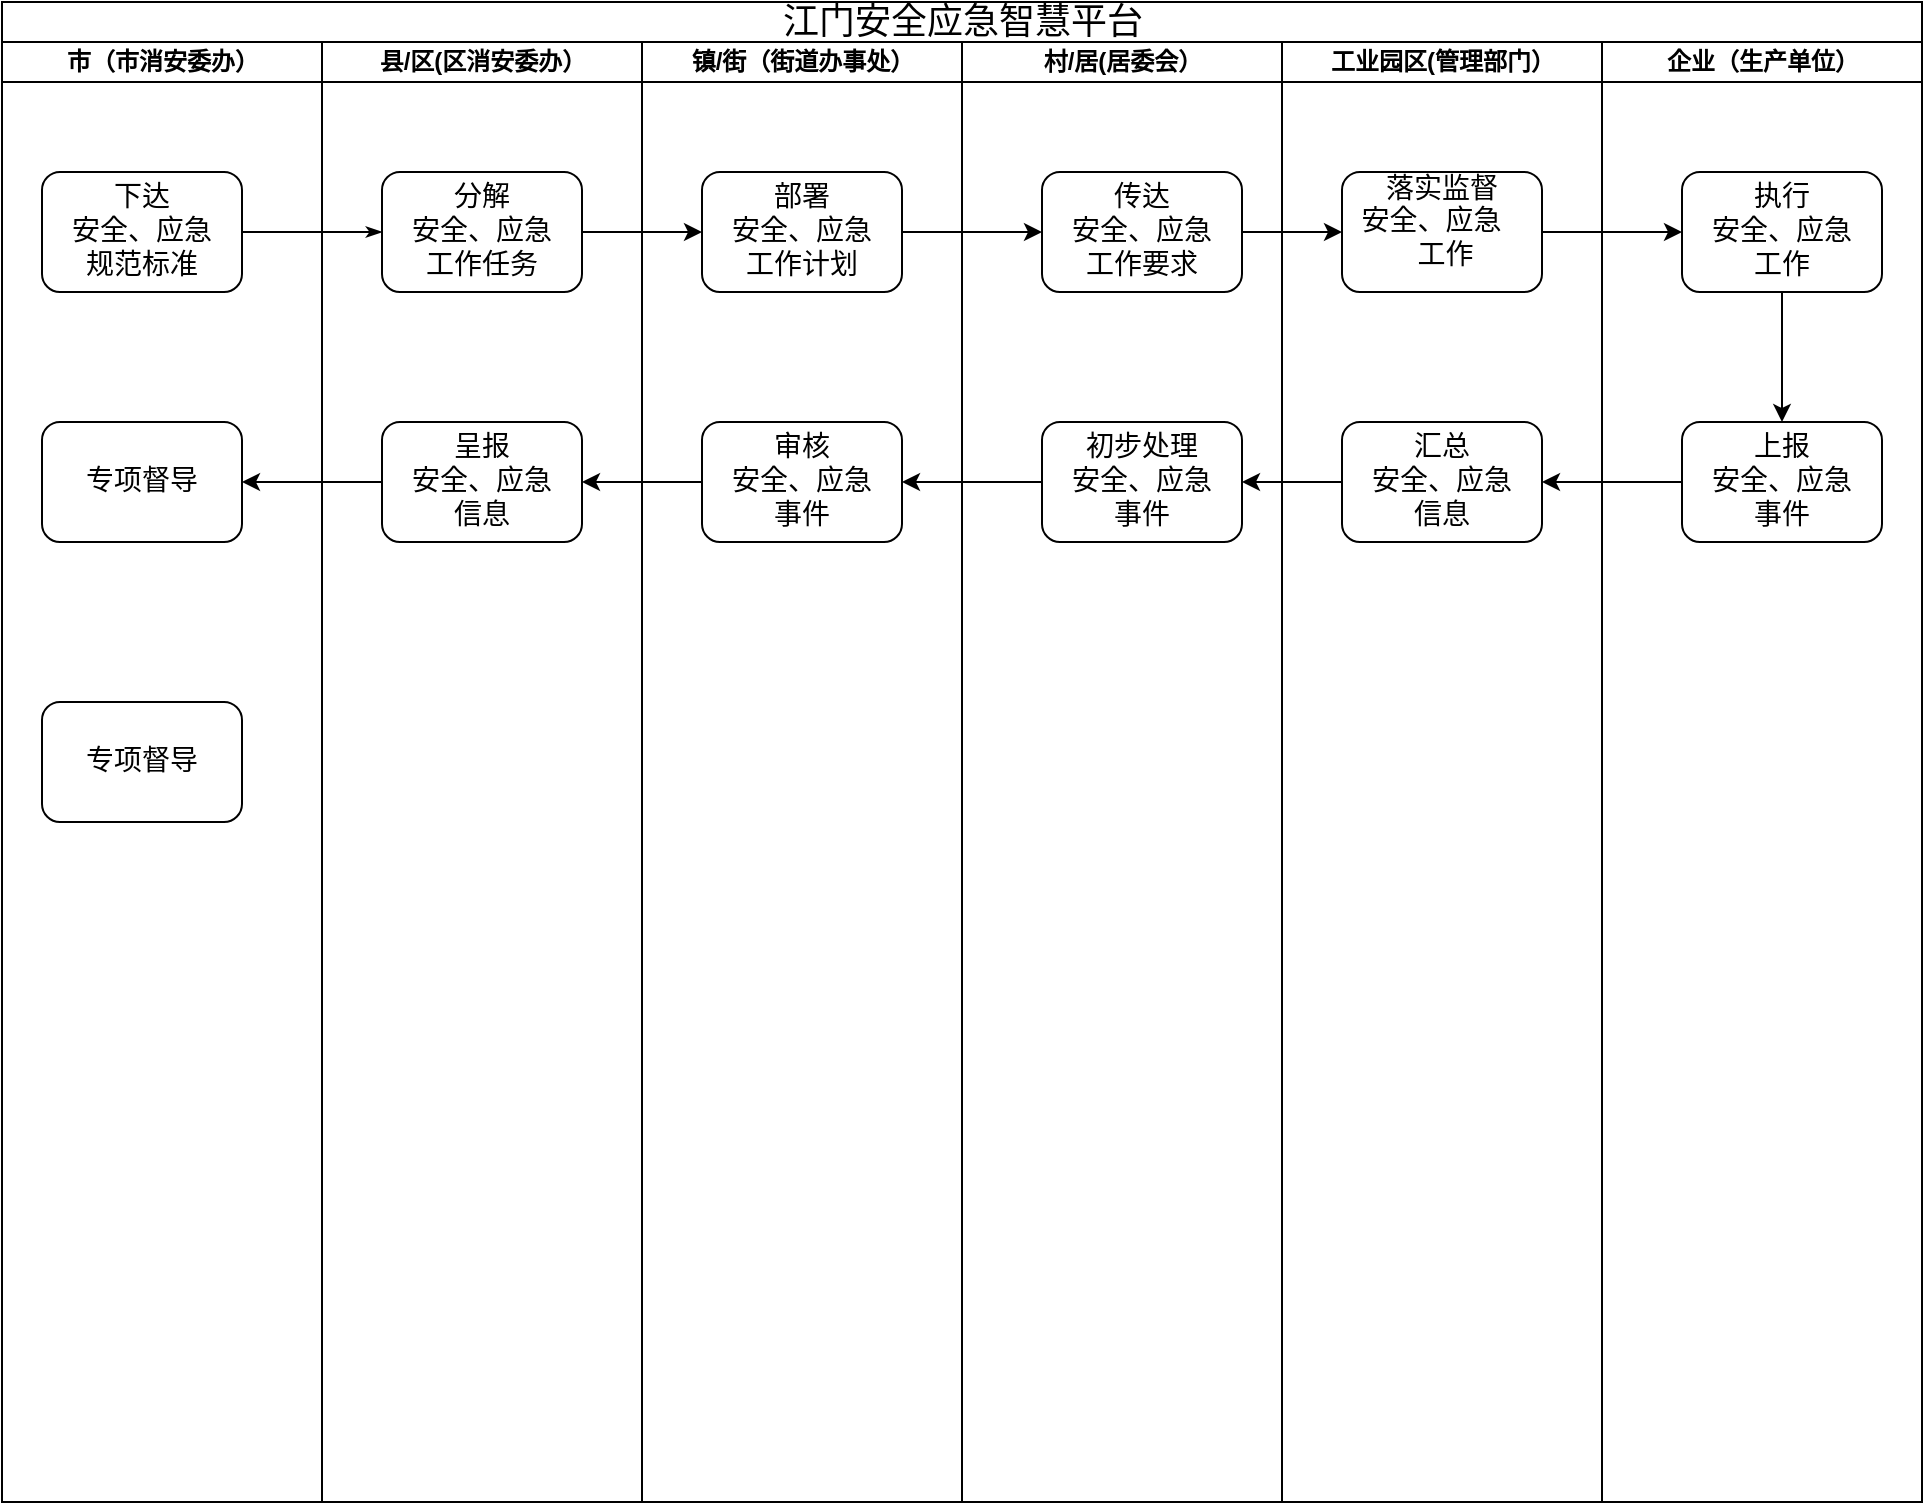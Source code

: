 <mxfile version="27.0.1">
  <diagram name="Page-1" id="74e2e168-ea6b-b213-b513-2b3c1d86103e">
    <mxGraphModel dx="1273" dy="578" grid="1" gridSize="10" guides="1" tooltips="1" connect="1" arrows="1" fold="1" page="1" pageScale="1" pageWidth="1100" pageHeight="850" background="none" math="0" shadow="0">
      <root>
        <mxCell id="0" />
        <mxCell id="1" parent="0" />
        <mxCell id="77e6c97f196da883-1" value="&lt;font face=&quot;Times New Roman&quot; style=&quot;font-size: 18px; font-weight: normal;&quot;&gt;江门安全应急智慧平台&lt;/font&gt;" style="swimlane;html=1;childLayout=stackLayout;startSize=20;rounded=0;shadow=0;labelBackgroundColor=none;strokeWidth=1;fontFamily=Verdana;fontSize=8;align=center;" parent="1" vertex="1">
          <mxGeometry x="70" y="100" width="960" height="750" as="geometry" />
        </mxCell>
        <mxCell id="77e6c97f196da883-26" style="edgeStyle=orthogonalEdgeStyle;rounded=1;html=1;labelBackgroundColor=none;startArrow=none;startFill=0;startSize=5;endArrow=classicThin;endFill=1;endSize=5;jettySize=auto;orthogonalLoop=1;strokeWidth=1;fontFamily=Verdana;fontSize=8;entryX=0;entryY=0.5;entryDx=0;entryDy=0;" parent="77e6c97f196da883-1" source="77e6c97f196da883-8" target="hTQ10OIUW5cgXEyrb2d9-1" edge="1">
          <mxGeometry relative="1" as="geometry">
            <mxPoint x="190" y="115" as="targetPoint" />
          </mxGeometry>
        </mxCell>
        <mxCell id="77e6c97f196da883-2" value="市（市消安委办）" style="swimlane;html=1;startSize=20;" parent="77e6c97f196da883-1" vertex="1">
          <mxGeometry y="20" width="160" height="730" as="geometry" />
        </mxCell>
        <mxCell id="77e6c97f196da883-8" value="&lt;font face=&quot;Times New Roman&quot; style=&quot;font-size: 14px;&quot;&gt;下达&lt;/font&gt;&lt;div&gt;&lt;font face=&quot;Times New Roman&quot; style=&quot;font-size: 14px;&quot;&gt;安全、应急&lt;/font&gt;&lt;/div&gt;&lt;div&gt;&lt;font face=&quot;Times New Roman&quot; style=&quot;font-size: 14px;&quot;&gt;规范标准&lt;/font&gt;&lt;/div&gt;" style="rounded=1;whiteSpace=wrap;html=1;shadow=0;labelBackgroundColor=none;strokeWidth=1;fontFamily=Verdana;fontSize=8;align=center;" parent="77e6c97f196da883-2" vertex="1">
          <mxGeometry x="20" y="65" width="100" height="60" as="geometry" />
        </mxCell>
        <mxCell id="hTQ10OIUW5cgXEyrb2d9-32" value="&lt;font face=&quot;Times New Roman&quot;&gt;&lt;span style=&quot;font-size: 14px;&quot;&gt;专项督导&lt;/span&gt;&lt;/font&gt;" style="rounded=1;whiteSpace=wrap;html=1;shadow=0;labelBackgroundColor=none;strokeWidth=1;fontFamily=Verdana;fontSize=8;align=center;" vertex="1" parent="77e6c97f196da883-2">
          <mxGeometry x="20" y="190" width="100" height="60" as="geometry" />
        </mxCell>
        <mxCell id="hTQ10OIUW5cgXEyrb2d9-35" value="&lt;font face=&quot;Times New Roman&quot;&gt;&lt;span style=&quot;font-size: 14px;&quot;&gt;专项督导&lt;/span&gt;&lt;/font&gt;" style="rounded=1;whiteSpace=wrap;html=1;shadow=0;labelBackgroundColor=none;strokeWidth=1;fontFamily=Verdana;fontSize=8;align=center;" vertex="1" parent="77e6c97f196da883-2">
          <mxGeometry x="20" y="330" width="100" height="60" as="geometry" />
        </mxCell>
        <mxCell id="77e6c97f196da883-3" value="县/区(区消安委办）" style="swimlane;html=1;startSize=20;" parent="77e6c97f196da883-1" vertex="1">
          <mxGeometry x="160" y="20" width="160" height="730" as="geometry">
            <mxRectangle x="160" y="20" width="40" height="730" as="alternateBounds" />
          </mxGeometry>
        </mxCell>
        <mxCell id="hTQ10OIUW5cgXEyrb2d9-1" value="&lt;font face=&quot;Times New Roman&quot;&gt;&lt;span style=&quot;font-size: 14px;&quot;&gt;分解&lt;/span&gt;&lt;/font&gt;&lt;div&gt;&lt;font face=&quot;Times New Roman&quot;&gt;&lt;span style=&quot;font-size: 14px;&quot;&gt;安全、应急&lt;/span&gt;&lt;/font&gt;&lt;/div&gt;&lt;div&gt;&lt;font face=&quot;Times New Roman&quot;&gt;&lt;span style=&quot;font-size: 14px;&quot;&gt;工作任务&lt;/span&gt;&lt;/font&gt;&lt;/div&gt;" style="rounded=1;whiteSpace=wrap;html=1;shadow=0;labelBackgroundColor=none;strokeWidth=1;fontFamily=Verdana;fontSize=8;align=center;" vertex="1" parent="77e6c97f196da883-3">
          <mxGeometry x="30" y="65" width="100" height="60" as="geometry" />
        </mxCell>
        <mxCell id="hTQ10OIUW5cgXEyrb2d9-29" value="&lt;font face=&quot;Times New Roman&quot;&gt;&lt;span style=&quot;font-size: 14px;&quot;&gt;呈报&lt;/span&gt;&lt;/font&gt;&lt;br&gt;&lt;div&gt;&lt;font face=&quot;Times New Roman&quot;&gt;&lt;span style=&quot;font-size: 14px;&quot;&gt;安全、应急&lt;/span&gt;&lt;/font&gt;&lt;/div&gt;&lt;div&gt;&lt;font face=&quot;Times New Roman&quot;&gt;&lt;span style=&quot;font-size: 14px;&quot;&gt;信息&lt;/span&gt;&lt;/font&gt;&lt;/div&gt;" style="rounded=1;whiteSpace=wrap;html=1;shadow=0;labelBackgroundColor=none;strokeWidth=1;fontFamily=Verdana;fontSize=8;align=center;" vertex="1" parent="77e6c97f196da883-3">
          <mxGeometry x="30" y="190" width="100" height="60" as="geometry" />
        </mxCell>
        <mxCell id="77e6c97f196da883-4" value="镇/街（街道办事处）" style="swimlane;html=1;startSize=20;" parent="77e6c97f196da883-1" vertex="1">
          <mxGeometry x="320" y="20" width="160" height="730" as="geometry" />
        </mxCell>
        <mxCell id="hTQ10OIUW5cgXEyrb2d9-3" value="&lt;font face=&quot;Times New Roman&quot;&gt;&lt;span style=&quot;font-size: 14px;&quot;&gt;部署&lt;/span&gt;&lt;/font&gt;&lt;br&gt;&lt;div&gt;&lt;font face=&quot;Times New Roman&quot;&gt;&lt;span style=&quot;font-size: 14px;&quot;&gt;安全、应急&lt;/span&gt;&lt;/font&gt;&lt;/div&gt;&lt;div&gt;&lt;font face=&quot;Times New Roman&quot;&gt;&lt;span style=&quot;font-size: 14px;&quot;&gt;工作计划&lt;/span&gt;&lt;/font&gt;&lt;/div&gt;" style="rounded=1;whiteSpace=wrap;html=1;shadow=0;labelBackgroundColor=none;strokeWidth=1;fontFamily=Verdana;fontSize=8;align=center;" vertex="1" parent="77e6c97f196da883-4">
          <mxGeometry x="30" y="65" width="100" height="60" as="geometry" />
        </mxCell>
        <mxCell id="hTQ10OIUW5cgXEyrb2d9-17" value="&lt;font face=&quot;Times New Roman&quot;&gt;&lt;span style=&quot;font-size: 14px;&quot;&gt;审核&lt;/span&gt;&lt;/font&gt;&lt;br&gt;&lt;div&gt;&lt;font face=&quot;Times New Roman&quot;&gt;&lt;span style=&quot;font-size: 14px;&quot;&gt;安全、应急&lt;/span&gt;&lt;/font&gt;&lt;/div&gt;&lt;div&gt;&lt;font face=&quot;Times New Roman&quot;&gt;&lt;span style=&quot;font-size: 14px;&quot;&gt;事件&lt;/span&gt;&lt;/font&gt;&lt;/div&gt;" style="rounded=1;whiteSpace=wrap;html=1;shadow=0;labelBackgroundColor=none;strokeWidth=1;fontFamily=Verdana;fontSize=8;align=center;" vertex="1" parent="77e6c97f196da883-4">
          <mxGeometry x="30" y="190" width="100" height="60" as="geometry" />
        </mxCell>
        <mxCell id="77e6c97f196da883-5" value="村/居(居委会）" style="swimlane;html=1;startSize=20;" parent="77e6c97f196da883-1" vertex="1">
          <mxGeometry x="480" y="20" width="160" height="730" as="geometry" />
        </mxCell>
        <mxCell id="hTQ10OIUW5cgXEyrb2d9-5" value="&lt;font face=&quot;Times New Roman&quot;&gt;&lt;span style=&quot;font-size: 14px;&quot;&gt;传达&lt;/span&gt;&lt;/font&gt;&lt;br&gt;&lt;div&gt;&lt;font face=&quot;Times New Roman&quot;&gt;&lt;span style=&quot;font-size: 14px;&quot;&gt;安全、应急&lt;/span&gt;&lt;/font&gt;&lt;/div&gt;&lt;div&gt;&lt;font face=&quot;Times New Roman&quot;&gt;&lt;span style=&quot;font-size: 14px;&quot;&gt;工作要求&lt;/span&gt;&lt;/font&gt;&lt;/div&gt;" style="rounded=1;whiteSpace=wrap;html=1;shadow=0;labelBackgroundColor=none;strokeWidth=1;fontFamily=Verdana;fontSize=8;align=center;" vertex="1" parent="77e6c97f196da883-5">
          <mxGeometry x="40" y="65" width="100" height="60" as="geometry" />
        </mxCell>
        <mxCell id="hTQ10OIUW5cgXEyrb2d9-15" value="&lt;font face=&quot;Times New Roman&quot;&gt;&lt;span style=&quot;font-size: 14px;&quot;&gt;初步处理&lt;/span&gt;&lt;/font&gt;&lt;br&gt;&lt;div&gt;&lt;font face=&quot;Times New Roman&quot;&gt;&lt;span style=&quot;font-size: 14px;&quot;&gt;安全、应急&lt;/span&gt;&lt;/font&gt;&lt;/div&gt;&lt;div&gt;&lt;font face=&quot;Times New Roman&quot;&gt;&lt;span style=&quot;font-size: 14px;&quot;&gt;事件&lt;/span&gt;&lt;/font&gt;&lt;/div&gt;" style="rounded=1;whiteSpace=wrap;html=1;shadow=0;labelBackgroundColor=none;strokeWidth=1;fontFamily=Verdana;fontSize=8;align=center;" vertex="1" parent="77e6c97f196da883-5">
          <mxGeometry x="40" y="190" width="100" height="60" as="geometry" />
        </mxCell>
        <mxCell id="77e6c97f196da883-6" value="工业园区(管理部门）" style="swimlane;html=1;startSize=20;" parent="77e6c97f196da883-1" vertex="1">
          <mxGeometry x="640" y="20" width="160" height="730" as="geometry" />
        </mxCell>
        <mxCell id="hTQ10OIUW5cgXEyrb2d9-7" value="&lt;font face=&quot;Times New Roman&quot;&gt;&lt;span style=&quot;font-size: 14px;&quot;&gt;落实监督&lt;/span&gt;&lt;/font&gt;&lt;div&gt;&lt;font face=&quot;Times New Roman&quot;&gt;&lt;span style=&quot;font-size: 14px;&quot;&gt;安全、应急&amp;nbsp; &amp;nbsp; &amp;nbsp;工作&lt;/span&gt;&lt;/font&gt;&lt;br&gt;&lt;div&gt;&lt;br&gt;&lt;/div&gt;&lt;/div&gt;" style="rounded=1;whiteSpace=wrap;html=1;shadow=0;labelBackgroundColor=none;strokeWidth=1;fontFamily=Verdana;fontSize=8;align=center;" vertex="1" parent="77e6c97f196da883-6">
          <mxGeometry x="30" y="65" width="100" height="60" as="geometry" />
        </mxCell>
        <mxCell id="hTQ10OIUW5cgXEyrb2d9-13" value="&lt;font face=&quot;Times New Roman&quot;&gt;&lt;span style=&quot;font-size: 14px;&quot;&gt;汇总&lt;/span&gt;&lt;/font&gt;&lt;br&gt;&lt;div&gt;&lt;font face=&quot;Times New Roman&quot;&gt;&lt;span style=&quot;font-size: 14px;&quot;&gt;安全、应急&lt;/span&gt;&lt;/font&gt;&lt;/div&gt;&lt;div&gt;&lt;font face=&quot;Times New Roman&quot;&gt;&lt;span style=&quot;font-size: 14px;&quot;&gt;信息&lt;/span&gt;&lt;/font&gt;&lt;/div&gt;" style="rounded=1;whiteSpace=wrap;html=1;shadow=0;labelBackgroundColor=none;strokeWidth=1;fontFamily=Verdana;fontSize=8;align=center;" vertex="1" parent="77e6c97f196da883-6">
          <mxGeometry x="30" y="190" width="100" height="60" as="geometry" />
        </mxCell>
        <mxCell id="77e6c97f196da883-7" value="企业（生产单位）" style="swimlane;html=1;startSize=20;" parent="77e6c97f196da883-1" vertex="1">
          <mxGeometry x="800" y="20" width="160" height="730" as="geometry" />
        </mxCell>
        <mxCell id="hTQ10OIUW5cgXEyrb2d9-12" value="" style="edgeStyle=orthogonalEdgeStyle;rounded=0;orthogonalLoop=1;jettySize=auto;html=1;" edge="1" parent="77e6c97f196da883-7" source="hTQ10OIUW5cgXEyrb2d9-9" target="hTQ10OIUW5cgXEyrb2d9-11">
          <mxGeometry relative="1" as="geometry" />
        </mxCell>
        <mxCell id="hTQ10OIUW5cgXEyrb2d9-9" value="&lt;font face=&quot;Times New Roman&quot;&gt;&lt;span style=&quot;font-size: 14px;&quot;&gt;执行&lt;/span&gt;&lt;/font&gt;&lt;br&gt;&lt;div&gt;&lt;font face=&quot;Times New Roman&quot;&gt;&lt;span style=&quot;font-size: 14px;&quot;&gt;安全、应急&lt;/span&gt;&lt;/font&gt;&lt;/div&gt;&lt;div&gt;&lt;font face=&quot;Times New Roman&quot;&gt;&lt;span style=&quot;font-size: 14px;&quot;&gt;工作&lt;/span&gt;&lt;/font&gt;&lt;/div&gt;" style="rounded=1;whiteSpace=wrap;html=1;shadow=0;labelBackgroundColor=none;strokeWidth=1;fontFamily=Verdana;fontSize=8;align=center;" vertex="1" parent="77e6c97f196da883-7">
          <mxGeometry x="40" y="65" width="100" height="60" as="geometry" />
        </mxCell>
        <mxCell id="hTQ10OIUW5cgXEyrb2d9-11" value="&lt;font face=&quot;Times New Roman&quot;&gt;&lt;span style=&quot;font-size: 14px;&quot;&gt;上报&lt;/span&gt;&lt;/font&gt;&lt;br&gt;&lt;div&gt;&lt;font face=&quot;Times New Roman&quot;&gt;&lt;span style=&quot;font-size: 14px;&quot;&gt;安全、应急&lt;/span&gt;&lt;/font&gt;&lt;/div&gt;&lt;div&gt;&lt;font face=&quot;Times New Roman&quot;&gt;&lt;span style=&quot;font-size: 14px;&quot;&gt;事件&lt;/span&gt;&lt;/font&gt;&lt;/div&gt;" style="rounded=1;whiteSpace=wrap;html=1;shadow=0;labelBackgroundColor=none;strokeWidth=1;fontFamily=Verdana;fontSize=8;align=center;" vertex="1" parent="77e6c97f196da883-7">
          <mxGeometry x="40" y="190" width="100" height="60" as="geometry" />
        </mxCell>
        <mxCell id="hTQ10OIUW5cgXEyrb2d9-4" value="" style="edgeStyle=orthogonalEdgeStyle;rounded=0;orthogonalLoop=1;jettySize=auto;html=1;" edge="1" parent="77e6c97f196da883-1" source="hTQ10OIUW5cgXEyrb2d9-1" target="hTQ10OIUW5cgXEyrb2d9-3">
          <mxGeometry relative="1" as="geometry" />
        </mxCell>
        <mxCell id="hTQ10OIUW5cgXEyrb2d9-6" value="" style="edgeStyle=orthogonalEdgeStyle;rounded=0;orthogonalLoop=1;jettySize=auto;html=1;" edge="1" parent="77e6c97f196da883-1" source="hTQ10OIUW5cgXEyrb2d9-3" target="hTQ10OIUW5cgXEyrb2d9-5">
          <mxGeometry relative="1" as="geometry" />
        </mxCell>
        <mxCell id="hTQ10OIUW5cgXEyrb2d9-8" value="" style="edgeStyle=orthogonalEdgeStyle;rounded=0;orthogonalLoop=1;jettySize=auto;html=1;" edge="1" parent="77e6c97f196da883-1" source="hTQ10OIUW5cgXEyrb2d9-5" target="hTQ10OIUW5cgXEyrb2d9-7">
          <mxGeometry relative="1" as="geometry" />
        </mxCell>
        <mxCell id="hTQ10OIUW5cgXEyrb2d9-10" value="" style="edgeStyle=orthogonalEdgeStyle;rounded=0;orthogonalLoop=1;jettySize=auto;html=1;" edge="1" parent="77e6c97f196da883-1" source="hTQ10OIUW5cgXEyrb2d9-7" target="hTQ10OIUW5cgXEyrb2d9-9">
          <mxGeometry relative="1" as="geometry" />
        </mxCell>
        <mxCell id="hTQ10OIUW5cgXEyrb2d9-14" value="" style="edgeStyle=orthogonalEdgeStyle;rounded=0;orthogonalLoop=1;jettySize=auto;html=1;" edge="1" parent="77e6c97f196da883-1" source="hTQ10OIUW5cgXEyrb2d9-11" target="hTQ10OIUW5cgXEyrb2d9-13">
          <mxGeometry relative="1" as="geometry" />
        </mxCell>
        <mxCell id="hTQ10OIUW5cgXEyrb2d9-16" value="" style="edgeStyle=orthogonalEdgeStyle;rounded=0;orthogonalLoop=1;jettySize=auto;html=1;" edge="1" parent="77e6c97f196da883-1" source="hTQ10OIUW5cgXEyrb2d9-13" target="hTQ10OIUW5cgXEyrb2d9-15">
          <mxGeometry relative="1" as="geometry" />
        </mxCell>
        <mxCell id="hTQ10OIUW5cgXEyrb2d9-24" value="" style="edgeStyle=orthogonalEdgeStyle;rounded=0;orthogonalLoop=1;jettySize=auto;html=1;" edge="1" parent="77e6c97f196da883-1" source="hTQ10OIUW5cgXEyrb2d9-15" target="hTQ10OIUW5cgXEyrb2d9-17">
          <mxGeometry relative="1" as="geometry" />
        </mxCell>
        <mxCell id="hTQ10OIUW5cgXEyrb2d9-33" value="" style="edgeStyle=orthogonalEdgeStyle;rounded=0;orthogonalLoop=1;jettySize=auto;html=1;" edge="1" parent="77e6c97f196da883-1" source="hTQ10OIUW5cgXEyrb2d9-17" target="hTQ10OIUW5cgXEyrb2d9-29">
          <mxGeometry relative="1" as="geometry" />
        </mxCell>
        <mxCell id="hTQ10OIUW5cgXEyrb2d9-34" value="" style="edgeStyle=orthogonalEdgeStyle;rounded=0;orthogonalLoop=1;jettySize=auto;html=1;" edge="1" parent="77e6c97f196da883-1" source="hTQ10OIUW5cgXEyrb2d9-29" target="hTQ10OIUW5cgXEyrb2d9-32">
          <mxGeometry relative="1" as="geometry" />
        </mxCell>
      </root>
    </mxGraphModel>
  </diagram>
</mxfile>
